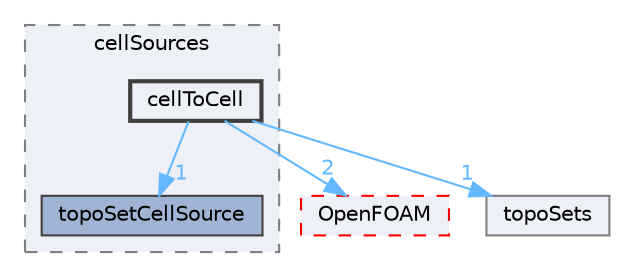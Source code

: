 digraph "src/meshTools/topoSet/cellSources/cellToCell"
{
 // LATEX_PDF_SIZE
  bgcolor="transparent";
  edge [fontname=Helvetica,fontsize=10,labelfontname=Helvetica,labelfontsize=10];
  node [fontname=Helvetica,fontsize=10,shape=box,height=0.2,width=0.4];
  compound=true
  subgraph clusterdir_7191e266c7adc3c79494645c7d896727 {
    graph [ bgcolor="#edf0f7", pencolor="grey50", label="cellSources", fontname=Helvetica,fontsize=10 style="filled,dashed", URL="dir_7191e266c7adc3c79494645c7d896727.html",tooltip=""]
  dir_4ae62864b70182b5576499dcedbe0929 [label="topoSetCellSource", fillcolor="#a2b4d6", color="grey25", style="filled", URL="dir_4ae62864b70182b5576499dcedbe0929.html",tooltip=""];
  dir_4d4ff1d05061ff05af09487dbb78bf7e [label="cellToCell", fillcolor="#edf0f7", color="grey25", style="filled,bold", URL="dir_4d4ff1d05061ff05af09487dbb78bf7e.html",tooltip=""];
  }
  dir_c5473ff19b20e6ec4dfe5c310b3778a8 [label="OpenFOAM", fillcolor="#edf0f7", color="red", style="filled,dashed", URL="dir_c5473ff19b20e6ec4dfe5c310b3778a8.html",tooltip=""];
  dir_cf85cbbd7fd849cf972e2760b9b27a5d [label="topoSets", fillcolor="#edf0f7", color="grey50", style="filled", URL="dir_cf85cbbd7fd849cf972e2760b9b27a5d.html",tooltip=""];
  dir_4d4ff1d05061ff05af09487dbb78bf7e->dir_4ae62864b70182b5576499dcedbe0929 [headlabel="1", labeldistance=1.5 headhref="dir_000445_004075.html" href="dir_000445_004075.html" color="steelblue1" fontcolor="steelblue1"];
  dir_4d4ff1d05061ff05af09487dbb78bf7e->dir_c5473ff19b20e6ec4dfe5c310b3778a8 [headlabel="2", labeldistance=1.5 headhref="dir_000445_002695.html" href="dir_000445_002695.html" color="steelblue1" fontcolor="steelblue1"];
  dir_4d4ff1d05061ff05af09487dbb78bf7e->dir_cf85cbbd7fd849cf972e2760b9b27a5d [headlabel="1", labeldistance=1.5 headhref="dir_000445_004081.html" href="dir_000445_004081.html" color="steelblue1" fontcolor="steelblue1"];
}
